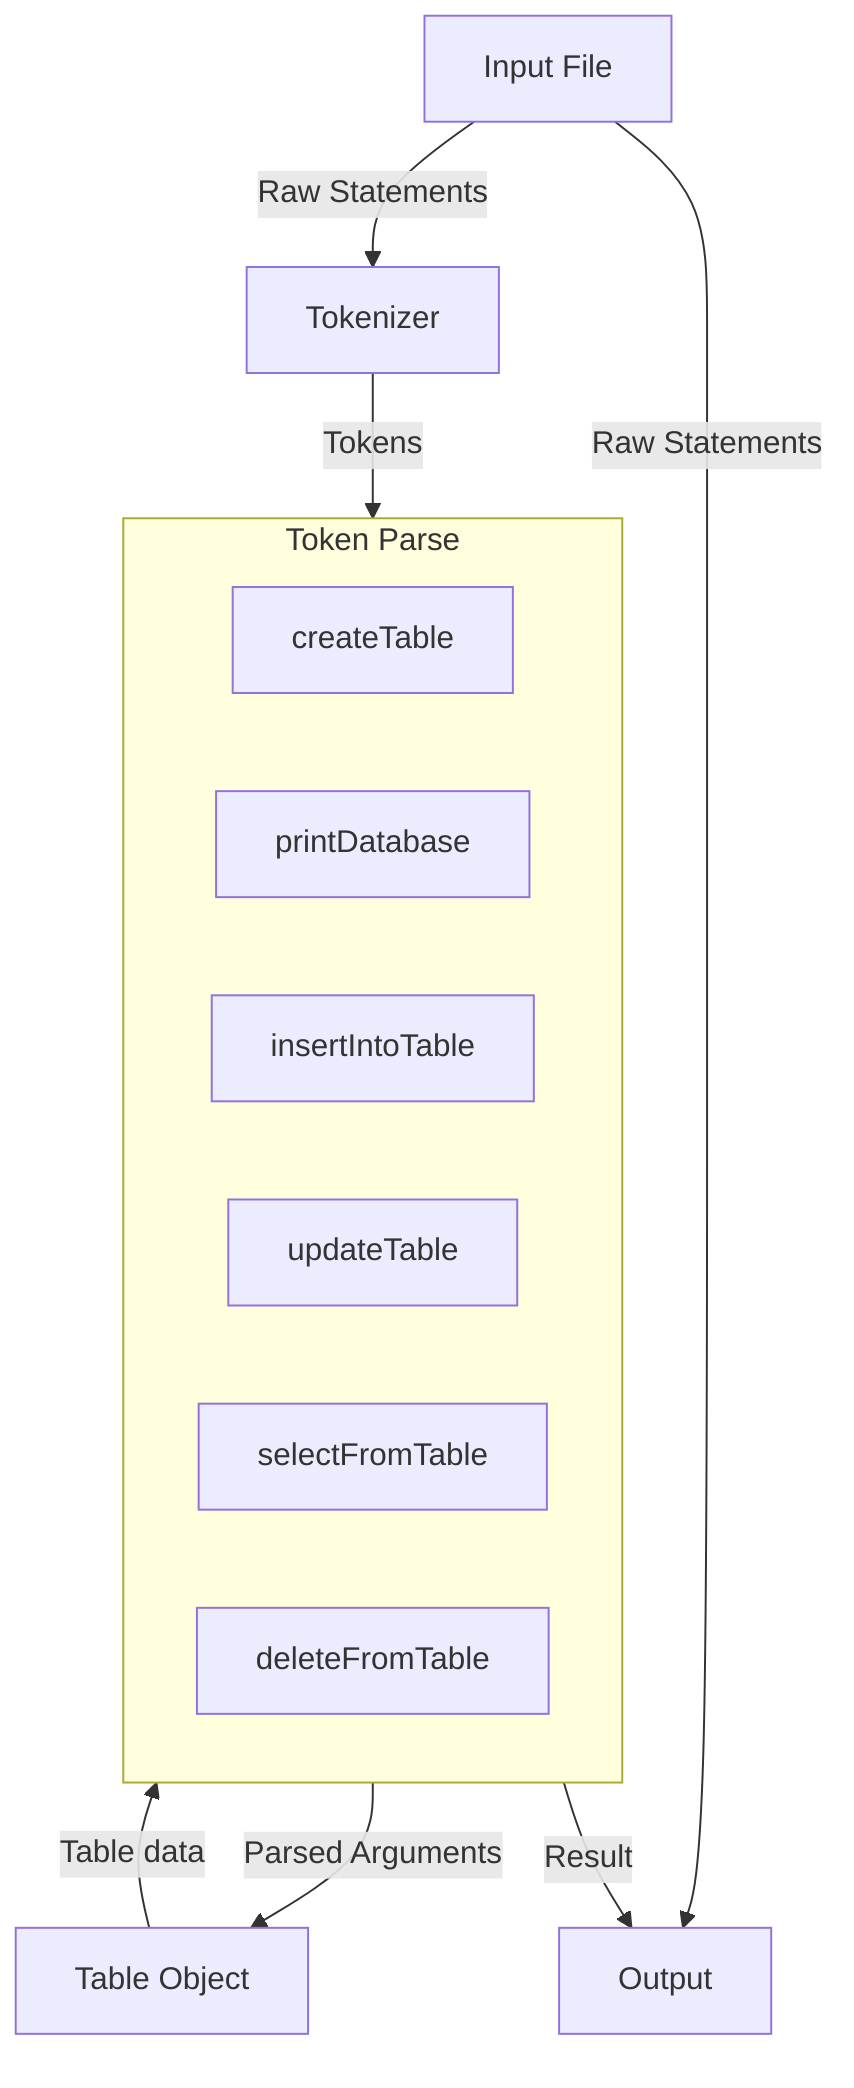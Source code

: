 flowchart TD
A[Input File] --> |Raw Statements| B[Tokenizer]
B --> |Tokens| G[Token Parse]
A --> |Raw Statements| K[Output]
subgraph G[Token Parse]
C[createTable]
D[printDatabase]
E[insertIntoTable]
F[updateTable]
H[selectFromTable]
I[deleteFromTable]
end
G --> |Parsed Arguments| J[Table Object]
J --> |Table data| G
G --> |Result| K